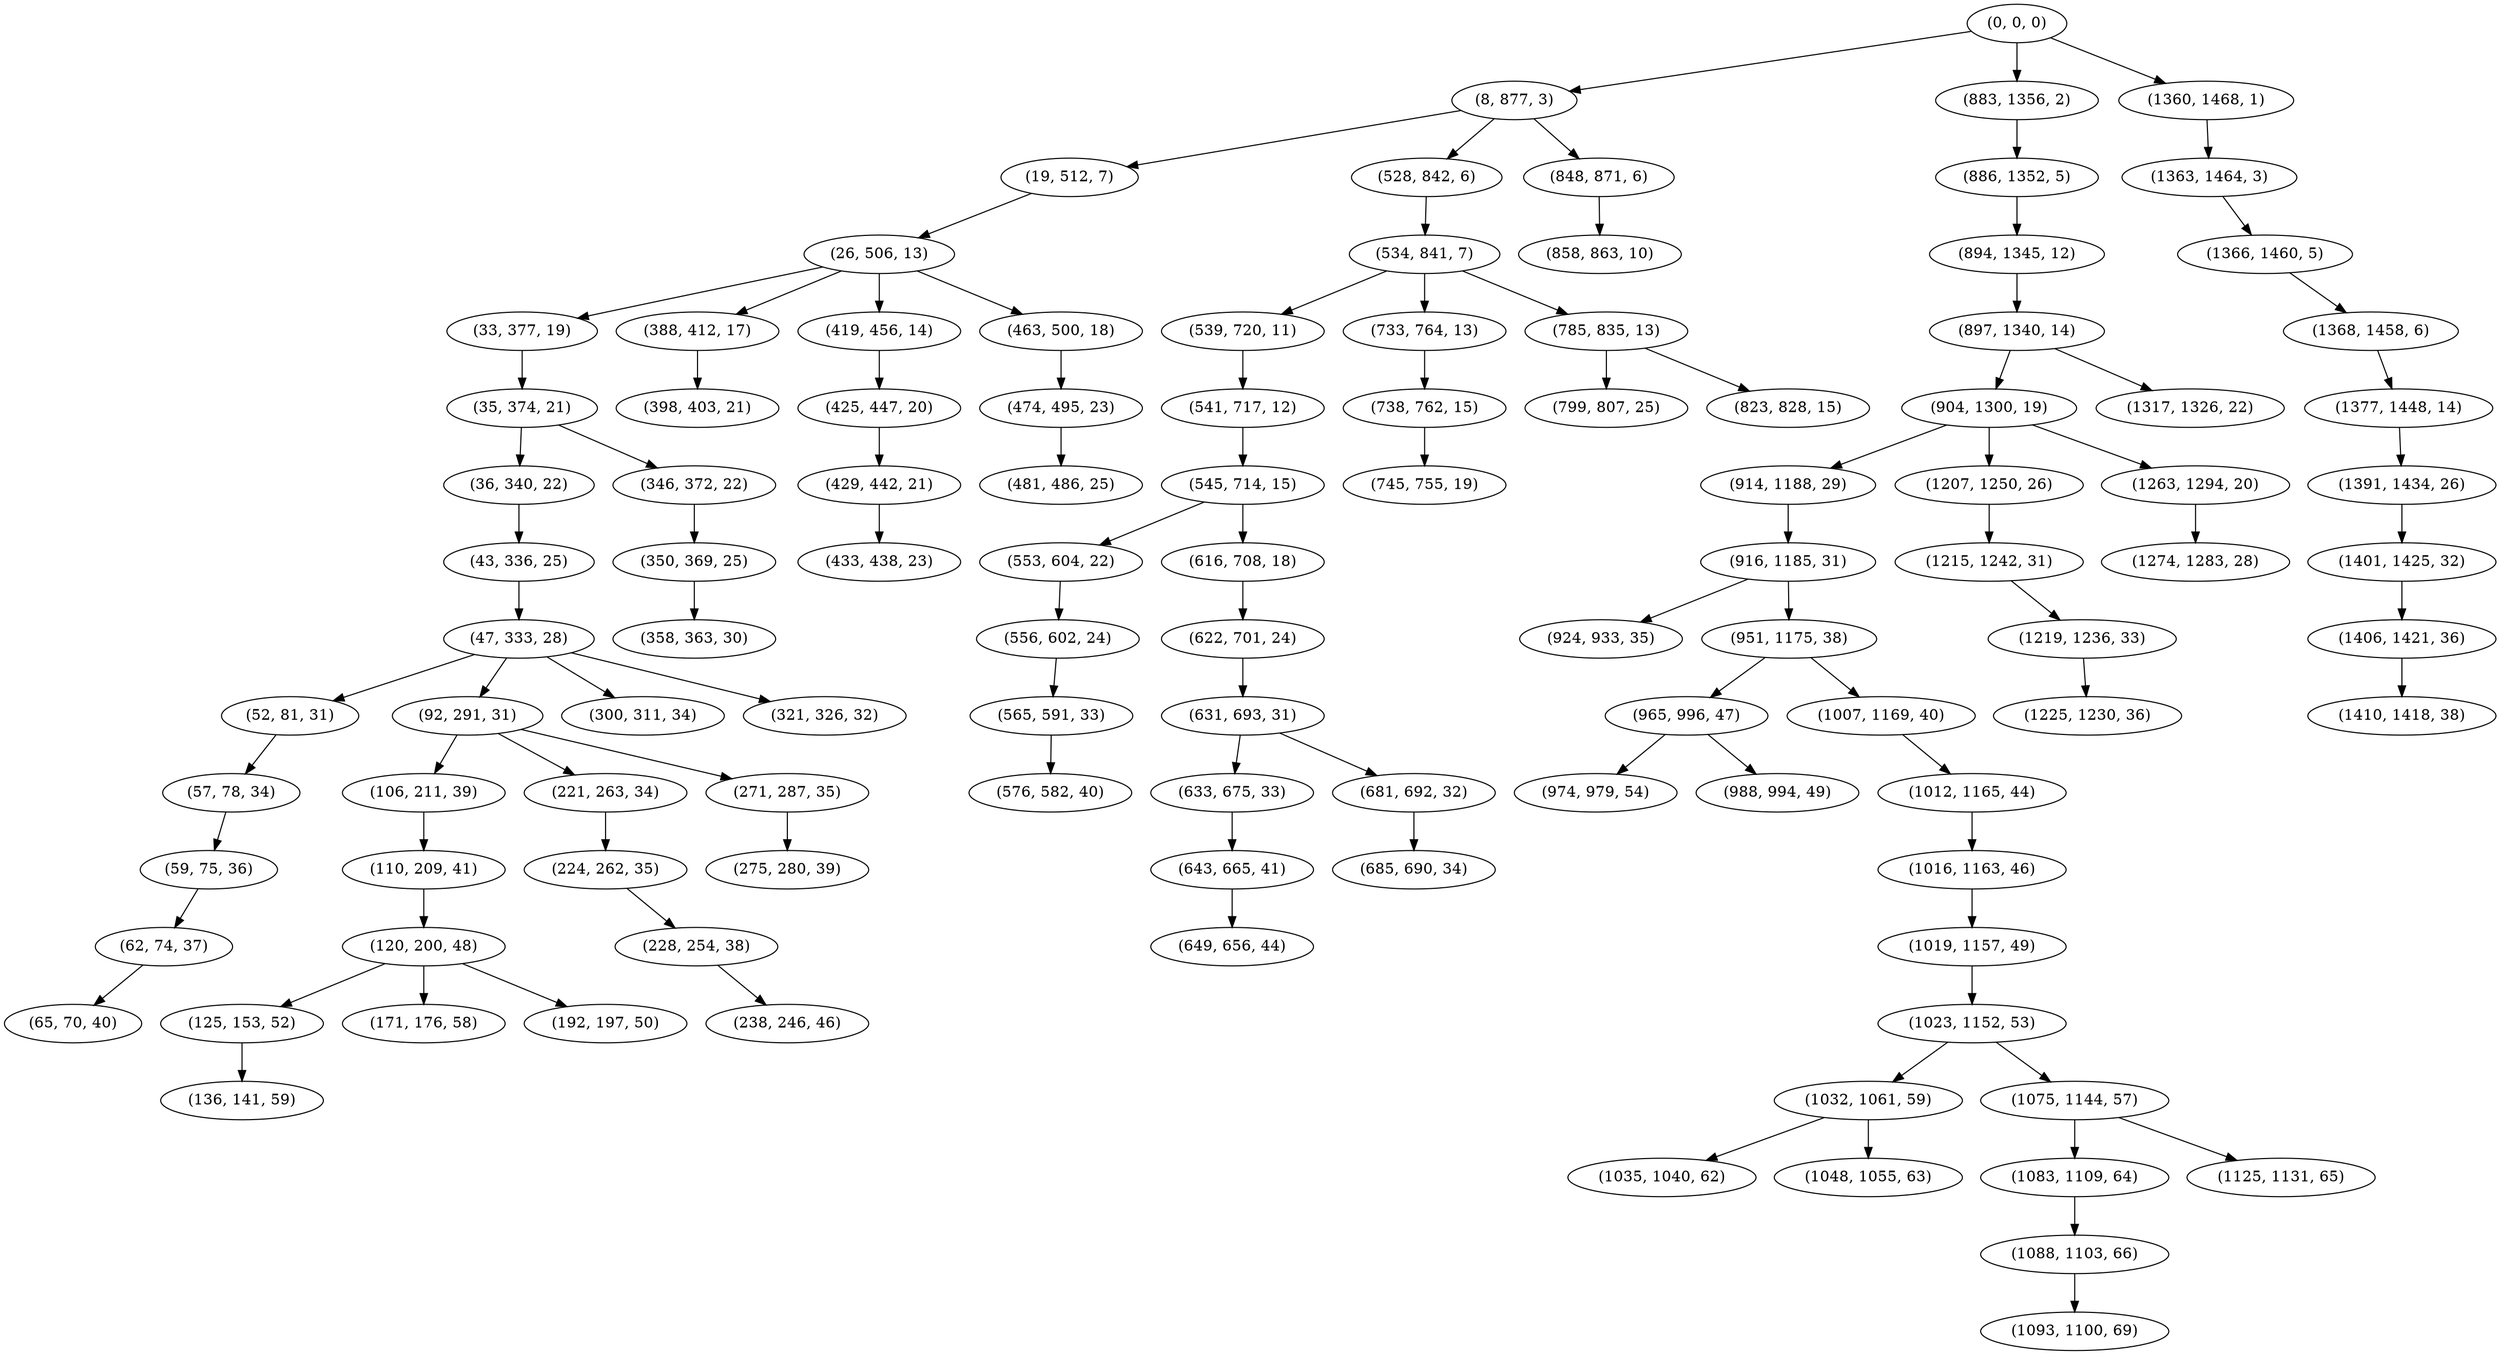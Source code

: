 digraph tree {
    "(0, 0, 0)";
    "(8, 877, 3)";
    "(19, 512, 7)";
    "(26, 506, 13)";
    "(33, 377, 19)";
    "(35, 374, 21)";
    "(36, 340, 22)";
    "(43, 336, 25)";
    "(47, 333, 28)";
    "(52, 81, 31)";
    "(57, 78, 34)";
    "(59, 75, 36)";
    "(62, 74, 37)";
    "(65, 70, 40)";
    "(92, 291, 31)";
    "(106, 211, 39)";
    "(110, 209, 41)";
    "(120, 200, 48)";
    "(125, 153, 52)";
    "(136, 141, 59)";
    "(171, 176, 58)";
    "(192, 197, 50)";
    "(221, 263, 34)";
    "(224, 262, 35)";
    "(228, 254, 38)";
    "(238, 246, 46)";
    "(271, 287, 35)";
    "(275, 280, 39)";
    "(300, 311, 34)";
    "(321, 326, 32)";
    "(346, 372, 22)";
    "(350, 369, 25)";
    "(358, 363, 30)";
    "(388, 412, 17)";
    "(398, 403, 21)";
    "(419, 456, 14)";
    "(425, 447, 20)";
    "(429, 442, 21)";
    "(433, 438, 23)";
    "(463, 500, 18)";
    "(474, 495, 23)";
    "(481, 486, 25)";
    "(528, 842, 6)";
    "(534, 841, 7)";
    "(539, 720, 11)";
    "(541, 717, 12)";
    "(545, 714, 15)";
    "(553, 604, 22)";
    "(556, 602, 24)";
    "(565, 591, 33)";
    "(576, 582, 40)";
    "(616, 708, 18)";
    "(622, 701, 24)";
    "(631, 693, 31)";
    "(633, 675, 33)";
    "(643, 665, 41)";
    "(649, 656, 44)";
    "(681, 692, 32)";
    "(685, 690, 34)";
    "(733, 764, 13)";
    "(738, 762, 15)";
    "(745, 755, 19)";
    "(785, 835, 13)";
    "(799, 807, 25)";
    "(823, 828, 15)";
    "(848, 871, 6)";
    "(858, 863, 10)";
    "(883, 1356, 2)";
    "(886, 1352, 5)";
    "(894, 1345, 12)";
    "(897, 1340, 14)";
    "(904, 1300, 19)";
    "(914, 1188, 29)";
    "(916, 1185, 31)";
    "(924, 933, 35)";
    "(951, 1175, 38)";
    "(965, 996, 47)";
    "(974, 979, 54)";
    "(988, 994, 49)";
    "(1007, 1169, 40)";
    "(1012, 1165, 44)";
    "(1016, 1163, 46)";
    "(1019, 1157, 49)";
    "(1023, 1152, 53)";
    "(1032, 1061, 59)";
    "(1035, 1040, 62)";
    "(1048, 1055, 63)";
    "(1075, 1144, 57)";
    "(1083, 1109, 64)";
    "(1088, 1103, 66)";
    "(1093, 1100, 69)";
    "(1125, 1131, 65)";
    "(1207, 1250, 26)";
    "(1215, 1242, 31)";
    "(1219, 1236, 33)";
    "(1225, 1230, 36)";
    "(1263, 1294, 20)";
    "(1274, 1283, 28)";
    "(1317, 1326, 22)";
    "(1360, 1468, 1)";
    "(1363, 1464, 3)";
    "(1366, 1460, 5)";
    "(1368, 1458, 6)";
    "(1377, 1448, 14)";
    "(1391, 1434, 26)";
    "(1401, 1425, 32)";
    "(1406, 1421, 36)";
    "(1410, 1418, 38)";
    "(0, 0, 0)" -> "(8, 877, 3)";
    "(0, 0, 0)" -> "(883, 1356, 2)";
    "(0, 0, 0)" -> "(1360, 1468, 1)";
    "(8, 877, 3)" -> "(19, 512, 7)";
    "(8, 877, 3)" -> "(528, 842, 6)";
    "(8, 877, 3)" -> "(848, 871, 6)";
    "(19, 512, 7)" -> "(26, 506, 13)";
    "(26, 506, 13)" -> "(33, 377, 19)";
    "(26, 506, 13)" -> "(388, 412, 17)";
    "(26, 506, 13)" -> "(419, 456, 14)";
    "(26, 506, 13)" -> "(463, 500, 18)";
    "(33, 377, 19)" -> "(35, 374, 21)";
    "(35, 374, 21)" -> "(36, 340, 22)";
    "(35, 374, 21)" -> "(346, 372, 22)";
    "(36, 340, 22)" -> "(43, 336, 25)";
    "(43, 336, 25)" -> "(47, 333, 28)";
    "(47, 333, 28)" -> "(52, 81, 31)";
    "(47, 333, 28)" -> "(92, 291, 31)";
    "(47, 333, 28)" -> "(300, 311, 34)";
    "(47, 333, 28)" -> "(321, 326, 32)";
    "(52, 81, 31)" -> "(57, 78, 34)";
    "(57, 78, 34)" -> "(59, 75, 36)";
    "(59, 75, 36)" -> "(62, 74, 37)";
    "(62, 74, 37)" -> "(65, 70, 40)";
    "(92, 291, 31)" -> "(106, 211, 39)";
    "(92, 291, 31)" -> "(221, 263, 34)";
    "(92, 291, 31)" -> "(271, 287, 35)";
    "(106, 211, 39)" -> "(110, 209, 41)";
    "(110, 209, 41)" -> "(120, 200, 48)";
    "(120, 200, 48)" -> "(125, 153, 52)";
    "(120, 200, 48)" -> "(171, 176, 58)";
    "(120, 200, 48)" -> "(192, 197, 50)";
    "(125, 153, 52)" -> "(136, 141, 59)";
    "(221, 263, 34)" -> "(224, 262, 35)";
    "(224, 262, 35)" -> "(228, 254, 38)";
    "(228, 254, 38)" -> "(238, 246, 46)";
    "(271, 287, 35)" -> "(275, 280, 39)";
    "(346, 372, 22)" -> "(350, 369, 25)";
    "(350, 369, 25)" -> "(358, 363, 30)";
    "(388, 412, 17)" -> "(398, 403, 21)";
    "(419, 456, 14)" -> "(425, 447, 20)";
    "(425, 447, 20)" -> "(429, 442, 21)";
    "(429, 442, 21)" -> "(433, 438, 23)";
    "(463, 500, 18)" -> "(474, 495, 23)";
    "(474, 495, 23)" -> "(481, 486, 25)";
    "(528, 842, 6)" -> "(534, 841, 7)";
    "(534, 841, 7)" -> "(539, 720, 11)";
    "(534, 841, 7)" -> "(733, 764, 13)";
    "(534, 841, 7)" -> "(785, 835, 13)";
    "(539, 720, 11)" -> "(541, 717, 12)";
    "(541, 717, 12)" -> "(545, 714, 15)";
    "(545, 714, 15)" -> "(553, 604, 22)";
    "(545, 714, 15)" -> "(616, 708, 18)";
    "(553, 604, 22)" -> "(556, 602, 24)";
    "(556, 602, 24)" -> "(565, 591, 33)";
    "(565, 591, 33)" -> "(576, 582, 40)";
    "(616, 708, 18)" -> "(622, 701, 24)";
    "(622, 701, 24)" -> "(631, 693, 31)";
    "(631, 693, 31)" -> "(633, 675, 33)";
    "(631, 693, 31)" -> "(681, 692, 32)";
    "(633, 675, 33)" -> "(643, 665, 41)";
    "(643, 665, 41)" -> "(649, 656, 44)";
    "(681, 692, 32)" -> "(685, 690, 34)";
    "(733, 764, 13)" -> "(738, 762, 15)";
    "(738, 762, 15)" -> "(745, 755, 19)";
    "(785, 835, 13)" -> "(799, 807, 25)";
    "(785, 835, 13)" -> "(823, 828, 15)";
    "(848, 871, 6)" -> "(858, 863, 10)";
    "(883, 1356, 2)" -> "(886, 1352, 5)";
    "(886, 1352, 5)" -> "(894, 1345, 12)";
    "(894, 1345, 12)" -> "(897, 1340, 14)";
    "(897, 1340, 14)" -> "(904, 1300, 19)";
    "(897, 1340, 14)" -> "(1317, 1326, 22)";
    "(904, 1300, 19)" -> "(914, 1188, 29)";
    "(904, 1300, 19)" -> "(1207, 1250, 26)";
    "(904, 1300, 19)" -> "(1263, 1294, 20)";
    "(914, 1188, 29)" -> "(916, 1185, 31)";
    "(916, 1185, 31)" -> "(924, 933, 35)";
    "(916, 1185, 31)" -> "(951, 1175, 38)";
    "(951, 1175, 38)" -> "(965, 996, 47)";
    "(951, 1175, 38)" -> "(1007, 1169, 40)";
    "(965, 996, 47)" -> "(974, 979, 54)";
    "(965, 996, 47)" -> "(988, 994, 49)";
    "(1007, 1169, 40)" -> "(1012, 1165, 44)";
    "(1012, 1165, 44)" -> "(1016, 1163, 46)";
    "(1016, 1163, 46)" -> "(1019, 1157, 49)";
    "(1019, 1157, 49)" -> "(1023, 1152, 53)";
    "(1023, 1152, 53)" -> "(1032, 1061, 59)";
    "(1023, 1152, 53)" -> "(1075, 1144, 57)";
    "(1032, 1061, 59)" -> "(1035, 1040, 62)";
    "(1032, 1061, 59)" -> "(1048, 1055, 63)";
    "(1075, 1144, 57)" -> "(1083, 1109, 64)";
    "(1075, 1144, 57)" -> "(1125, 1131, 65)";
    "(1083, 1109, 64)" -> "(1088, 1103, 66)";
    "(1088, 1103, 66)" -> "(1093, 1100, 69)";
    "(1207, 1250, 26)" -> "(1215, 1242, 31)";
    "(1215, 1242, 31)" -> "(1219, 1236, 33)";
    "(1219, 1236, 33)" -> "(1225, 1230, 36)";
    "(1263, 1294, 20)" -> "(1274, 1283, 28)";
    "(1360, 1468, 1)" -> "(1363, 1464, 3)";
    "(1363, 1464, 3)" -> "(1366, 1460, 5)";
    "(1366, 1460, 5)" -> "(1368, 1458, 6)";
    "(1368, 1458, 6)" -> "(1377, 1448, 14)";
    "(1377, 1448, 14)" -> "(1391, 1434, 26)";
    "(1391, 1434, 26)" -> "(1401, 1425, 32)";
    "(1401, 1425, 32)" -> "(1406, 1421, 36)";
    "(1406, 1421, 36)" -> "(1410, 1418, 38)";
}
